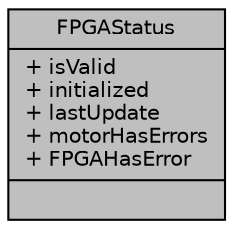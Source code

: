 digraph "FPGAStatus"
{
  edge [fontname="Helvetica",fontsize="10",labelfontname="Helvetica",labelfontsize="10"];
  node [fontname="Helvetica",fontsize="10",shape=record];
  Node1 [label="{FPGAStatus\n|+ isValid\l+ initialized\l+ lastUpdate\l+ motorHasErrors\l+ FPGAHasError\l|}",height=0.2,width=0.4,color="black", fillcolor="grey75", style="filled", fontcolor="black"];
}
